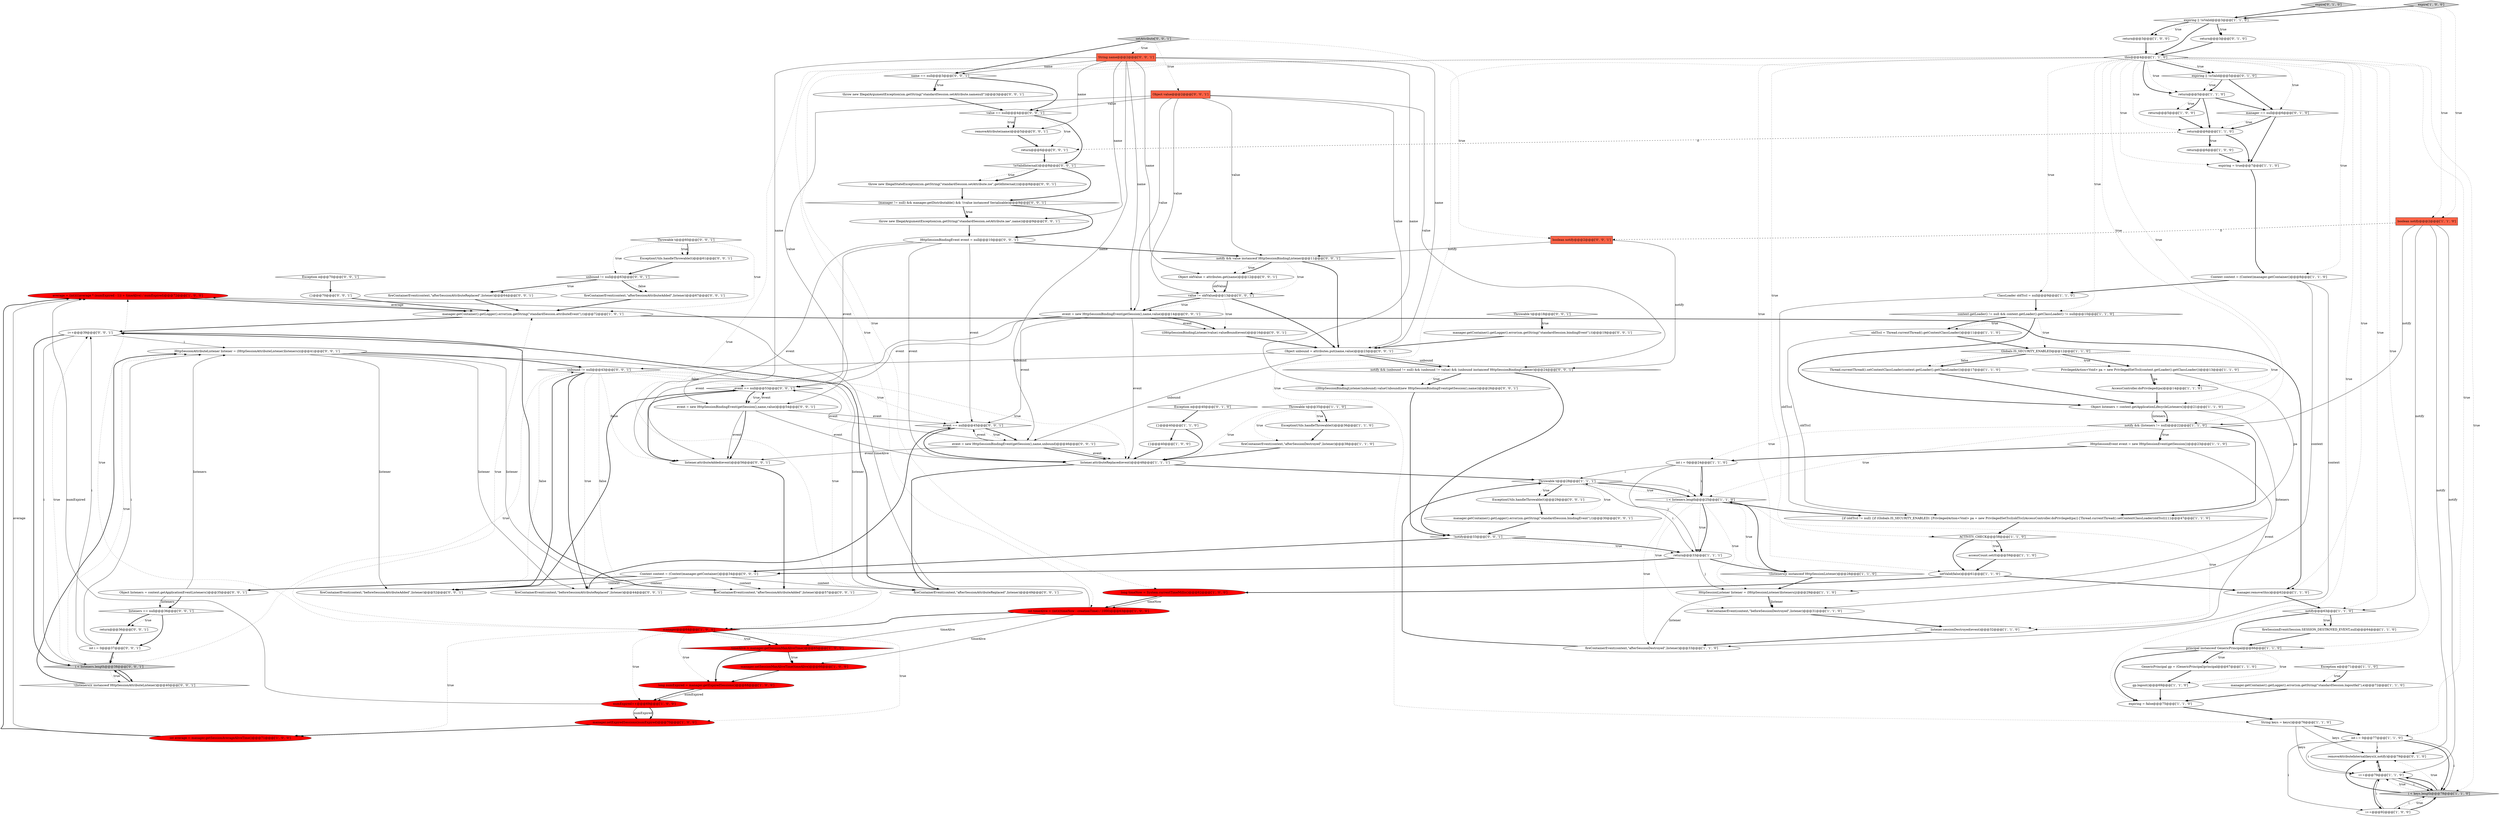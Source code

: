 digraph {
3 [style = filled, label = "average = (int)(((average * (numExpired - 1)) + timeAlive) / numExpired)@@@72@@@['1', '0', '0']", fillcolor = red, shape = ellipse image = "AAA1AAABBB1BBB"];
112 [style = filled, label = "boolean notify@@@2@@@['0', '0', '1']", fillcolor = tomato, shape = box image = "AAA0AAABBB3BBB"];
5 [style = filled, label = "int average = manager.getSessionAverageAliveTime()@@@71@@@['1', '0', '0']", fillcolor = red, shape = ellipse image = "AAA1AAABBB1BBB"];
29 [style = filled, label = "manager.setExpiredSessions(numExpired)@@@70@@@['1', '0', '0']", fillcolor = red, shape = ellipse image = "AAA1AAABBB1BBB"];
71 [style = filled, label = "event == null@@@53@@@['0', '0', '1']", fillcolor = white, shape = diamond image = "AAA0AAABBB3BBB"];
30 [style = filled, label = "return@@@6@@@['1', '0', '0']", fillcolor = white, shape = ellipse image = "AAA0AAABBB1BBB"];
19 [style = filled, label = "int i = 0@@@24@@@['1', '1', '0']", fillcolor = white, shape = ellipse image = "AAA0AAABBB1BBB"];
86 [style = filled, label = "notify && value instanceof HttpSessionBindingListener@@@11@@@['0', '0', '1']", fillcolor = white, shape = diamond image = "AAA0AAABBB3BBB"];
9 [style = filled, label = "long timeNow = System.currentTimeMillis()@@@62@@@['1', '0', '0']", fillcolor = red, shape = ellipse image = "AAA1AAABBB1BBB"];
69 [style = filled, label = "expire['0', '1', '0']", fillcolor = lightgray, shape = diamond image = "AAA0AAABBB2BBB"];
54 [style = filled, label = "manager.getContainer().getLogger().error(sm.getString(\"standardSession.attributeEvent\"),t)@@@72@@@['1', '0', '1']", fillcolor = white, shape = ellipse image = "AAA0AAABBB1BBB"];
99 [style = filled, label = "HttpSessionAttributeListener listener = (HttpSessionAttributeListener)listeners(i(@@@41@@@['0', '0', '1']", fillcolor = white, shape = ellipse image = "AAA0AAABBB3BBB"];
98 [style = filled, label = "i++@@@39@@@['0', '0', '1']", fillcolor = white, shape = ellipse image = "AAA0AAABBB3BBB"];
15 [style = filled, label = "context.getLoader() != null && context.getLoader().getClassLoader() != null@@@10@@@['1', '1', '0']", fillcolor = white, shape = diamond image = "AAA0AAABBB1BBB"];
108 [style = filled, label = "fireContainerEvent(context,\"afterSessionAttributeAdded\",listener)@@@57@@@['0', '0', '1']", fillcolor = white, shape = ellipse image = "AAA0AAABBB3BBB"];
2 [style = filled, label = "int i = 0@@@77@@@['1', '1', '0']", fillcolor = white, shape = ellipse image = "AAA0AAABBB1BBB"];
7 [style = filled, label = "i < listeners.length@@@25@@@['1', '1', '0']", fillcolor = white, shape = diamond image = "AAA0AAABBB1BBB"];
91 [style = filled, label = "removeAttribute(name)@@@5@@@['0', '0', '1']", fillcolor = white, shape = ellipse image = "AAA0AAABBB3BBB"];
93 [style = filled, label = "Exception e@@@70@@@['0', '0', '1']", fillcolor = white, shape = diamond image = "AAA0AAABBB3BBB"];
75 [style = filled, label = "manager.getContainer().getLogger().error(sm.getString(\"standardSession.bindingEvent\"),t)@@@19@@@['0', '0', '1']", fillcolor = white, shape = ellipse image = "AAA0AAABBB3BBB"];
120 [style = filled, label = "{}@@@70@@@['0', '0', '1']", fillcolor = white, shape = ellipse image = "AAA0AAABBB3BBB"];
106 [style = filled, label = "String name@@@2@@@['0', '0', '1']", fillcolor = tomato, shape = box image = "AAA0AAABBB3BBB"];
109 [style = filled, label = "Object listeners = context.getApplicationEventListeners()@@@35@@@['0', '0', '1']", fillcolor = white, shape = ellipse image = "AAA0AAABBB3BBB"];
4 [style = filled, label = "expiring = false@@@75@@@['1', '1', '0']", fillcolor = white, shape = ellipse image = "AAA0AAABBB1BBB"];
43 [style = filled, label = "numExpired++@@@69@@@['1', '0', '0']", fillcolor = red, shape = ellipse image = "AAA1AAABBB1BBB"];
51 [style = filled, label = "manager.getContainer().getLogger().error(sm.getString(\"standardSession.logoutfail\"),e)@@@72@@@['1', '1', '0']", fillcolor = white, shape = ellipse image = "AAA0AAABBB1BBB"];
70 [style = filled, label = "manager == null@@@6@@@['0', '1', '0']", fillcolor = white, shape = diamond image = "AAA0AAABBB2BBB"];
117 [style = filled, label = "throw new IllegalArgumentException(sm.getString(\"standardSession.setAttribute.namenull\"))@@@3@@@['0', '0', '1']", fillcolor = white, shape = ellipse image = "AAA0AAABBB3BBB"];
33 [style = filled, label = "manager.remove(this)@@@62@@@['1', '1', '0']", fillcolor = white, shape = ellipse image = "AAA0AAABBB1BBB"];
65 [style = filled, label = "return@@@3@@@['0', '1', '0']", fillcolor = white, shape = ellipse image = "AAA0AAABBB2BBB"];
11 [style = filled, label = "manager@@@64@@@['1', '0', '0']", fillcolor = red, shape = diamond image = "AAA1AAABBB1BBB"];
17 [style = filled, label = "ACTIVITY_CHECK@@@58@@@['1', '1', '0']", fillcolor = white, shape = diamond image = "AAA0AAABBB1BBB"];
121 [style = filled, label = "int i = 0@@@37@@@['0', '0', '1']", fillcolor = white, shape = ellipse image = "AAA0AAABBB3BBB"];
122 [style = filled, label = "name == null@@@3@@@['0', '0', '1']", fillcolor = white, shape = diamond image = "AAA0AAABBB3BBB"];
40 [style = filled, label = "return@@@5@@@['1', '0', '0']", fillcolor = white, shape = ellipse image = "AAA0AAABBB1BBB"];
68 [style = filled, label = "removeAttributeInternal(keys(i(,notify)@@@79@@@['0', '1', '0']", fillcolor = white, shape = ellipse image = "AAA0AAABBB2BBB"];
27 [style = filled, label = "String keys = keys()@@@76@@@['1', '1', '0']", fillcolor = white, shape = ellipse image = "AAA0AAABBB1BBB"];
107 [style = filled, label = "event = new HttpSessionBindingEvent(getSession(),name,value)@@@54@@@['0', '0', '1']", fillcolor = white, shape = ellipse image = "AAA0AAABBB3BBB"];
110 [style = filled, label = "!notify@@@33@@@['0', '0', '1']", fillcolor = white, shape = diamond image = "AAA0AAABBB3BBB"];
123 [style = filled, label = "(manager != null) && manager.getDistributable() && !(value instanceof Serializable)@@@9@@@['0', '0', '1']", fillcolor = white, shape = diamond image = "AAA0AAABBB3BBB"];
52 [style = filled, label = "notify@@@63@@@['1', '1', '0']", fillcolor = white, shape = diamond image = "AAA0AAABBB1BBB"];
57 [style = filled, label = "listener.sessionDestroyed(event)@@@32@@@['1', '1', '0']", fillcolor = white, shape = ellipse image = "AAA0AAABBB1BBB"];
63 [style = filled, label = "Object listeners = context.getApplicationLifecycleListeners()@@@21@@@['1', '1', '0']", fillcolor = white, shape = ellipse image = "AAA0AAABBB1BBB"];
97 [style = filled, label = "!isValidInternal()@@@8@@@['0', '0', '1']", fillcolor = white, shape = diamond image = "AAA0AAABBB3BBB"];
26 [style = filled, label = "fireContainerEvent(context,\"afterSessionDestroyed\",listener)@@@33@@@['1', '1', '0']", fillcolor = white, shape = ellipse image = "AAA0AAABBB1BBB"];
46 [style = filled, label = "!(listeners(j( instanceof HttpSessionListener)@@@28@@@['1', '1', '0']", fillcolor = white, shape = diamond image = "AAA0AAABBB1BBB"];
38 [style = filled, label = "principal instanceof GenericPrincipal@@@66@@@['1', '1', '0']", fillcolor = white, shape = diamond image = "AAA0AAABBB1BBB"];
32 [style = filled, label = "fireSessionEvent(Session.SESSION_DESTROYED_EVENT,null)@@@64@@@['1', '1', '0']", fillcolor = white, shape = ellipse image = "AAA0AAABBB1BBB"];
119 [style = filled, label = "fireContainerEvent(context,\"afterSessionAttributeAdded\",listener)@@@67@@@['0', '0', '1']", fillcolor = white, shape = ellipse image = "AAA0AAABBB3BBB"];
84 [style = filled, label = "((HttpSessionBindingListener)unbound).valueUnbound(new HttpSessionBindingEvent(getSession(),name))@@@26@@@['0', '0', '1']", fillcolor = white, shape = ellipse image = "AAA0AAABBB3BBB"];
13 [style = filled, label = "i++@@@79@@@['1', '1', '0']", fillcolor = white, shape = ellipse image = "AAA0AAABBB1BBB"];
18 [style = filled, label = "oldTccl = Thread.currentThread().getContextClassLoader()@@@11@@@['1', '1', '0']", fillcolor = white, shape = ellipse image = "AAA0AAABBB1BBB"];
56 [style = filled, label = "{}@@@40@@@['1', '0', '0']", fillcolor = white, shape = ellipse image = "AAA0AAABBB1BBB"];
96 [style = filled, label = "listeners == null@@@36@@@['0', '0', '1']", fillcolor = white, shape = diamond image = "AAA0AAABBB3BBB"];
62 [style = filled, label = "manager.setSessionMaxAliveTime(timeAlive)@@@66@@@['1', '0', '0']", fillcolor = red, shape = ellipse image = "AAA1AAABBB1BBB"];
14 [style = filled, label = "boolean notify@@@2@@@['1', '1', '0']", fillcolor = tomato, shape = box image = "AAA0AAABBB1BBB"];
31 [style = filled, label = "gp.logout()@@@69@@@['1', '1', '0']", fillcolor = white, shape = ellipse image = "AAA0AAABBB1BBB"];
76 [style = filled, label = "Throwable t@@@18@@@['0', '0', '1']", fillcolor = white, shape = diamond image = "AAA0AAABBB3BBB"];
41 [style = filled, label = "Globals.IS_SECURITY_ENABLED@@@12@@@['1', '1', '0']", fillcolor = white, shape = diamond image = "AAA0AAABBB1BBB"];
61 [style = filled, label = "return@@@33@@@['1', '1', '1']", fillcolor = white, shape = ellipse image = "AAA0AAABBB1BBB"];
25 [style = filled, label = "{if (oldTccl != null) {if (Globals.IS_SECURITY_ENABLED) {PrivilegedAction<Void> pa = new PrivilegedSetTccl(oldTccl)AccessController.doPrivileged(pa)}{Thread.currentThread().setContextClassLoader(oldTccl)}}}@@@47@@@['1', '1', '0']", fillcolor = white, shape = ellipse image = "AAA0AAABBB1BBB"];
48 [style = filled, label = "AccessController.doPrivileged(pa)@@@14@@@['1', '1', '0']", fillcolor = white, shape = ellipse image = "AAA0AAABBB1BBB"];
73 [style = filled, label = "return@@@6@@@['0', '0', '1']", fillcolor = white, shape = ellipse image = "AAA0AAABBB3BBB"];
58 [style = filled, label = "expiring || !isValid@@@3@@@['1', '1', '0']", fillcolor = white, shape = diamond image = "AAA0AAABBB1BBB"];
8 [style = filled, label = "PrivilegedAction<Void> pa = new PrivilegedSetTccl(context.getLoader().getClassLoader())@@@13@@@['1', '1', '0']", fillcolor = white, shape = ellipse image = "AAA0AAABBB1BBB"];
114 [style = filled, label = "listener.attributeAdded(event)@@@56@@@['0', '0', '1']", fillcolor = white, shape = ellipse image = "AAA0AAABBB3BBB"];
64 [style = filled, label = "return@@@6@@@['1', '1', '0']", fillcolor = white, shape = ellipse image = "AAA0AAABBB1BBB"];
42 [style = filled, label = "ExceptionUtils.handleThrowable(t)@@@36@@@['1', '1', '0']", fillcolor = white, shape = ellipse image = "AAA0AAABBB1BBB"];
50 [style = filled, label = "int timeAlive = (int)((timeNow - creationTime) / 1000)@@@63@@@['1', '0', '0']", fillcolor = red, shape = ellipse image = "AAA1AAABBB1BBB"];
105 [style = filled, label = "event = new HttpSessionBindingEvent(getSession(),name,unbound)@@@46@@@['0', '0', '1']", fillcolor = white, shape = ellipse image = "AAA0AAABBB3BBB"];
113 [style = filled, label = "throw new IllegalStateException(sm.getString(\"standardSession.setAttribute.ise\",getIdInternal()))@@@8@@@['0', '0', '1']", fillcolor = white, shape = ellipse image = "AAA0AAABBB3BBB"];
92 [style = filled, label = "return@@@36@@@['0', '0', '1']", fillcolor = white, shape = ellipse image = "AAA0AAABBB3BBB"];
104 [style = filled, label = "unbound != null@@@43@@@['0', '0', '1']", fillcolor = white, shape = diamond image = "AAA0AAABBB3BBB"];
0 [style = filled, label = "listener.attributeReplaced(event)@@@48@@@['1', '1', '1']", fillcolor = white, shape = ellipse image = "AAA0AAABBB1BBB"];
102 [style = filled, label = "unbound != null@@@63@@@['0', '0', '1']", fillcolor = white, shape = diamond image = "AAA0AAABBB3BBB"];
94 [style = filled, label = "Object oldValue = attributes.get(name)@@@12@@@['0', '0', '1']", fillcolor = white, shape = ellipse image = "AAA0AAABBB3BBB"];
6 [style = filled, label = "i++@@@92@@@['1', '0', '0']", fillcolor = white, shape = ellipse image = "AAA0AAABBB1BBB"];
82 [style = filled, label = "fireContainerEvent(context,\"afterSessionAttributeReplaced\",listener)@@@64@@@['0', '0', '1']", fillcolor = white, shape = ellipse image = "AAA0AAABBB3BBB"];
85 [style = filled, label = "ExceptionUtils.handleThrowable(t)@@@29@@@['0', '0', '1']", fillcolor = white, shape = ellipse image = "AAA0AAABBB3BBB"];
90 [style = filled, label = "!(listeners(i( instanceof HttpSessionAttributeListener)@@@40@@@['0', '0', '1']", fillcolor = white, shape = diamond image = "AAA0AAABBB3BBB"];
10 [style = filled, label = "this@@@4@@@['1', '1', '0']", fillcolor = white, shape = diamond image = "AAA0AAABBB1BBB"];
79 [style = filled, label = "value == null@@@4@@@['0', '0', '1']", fillcolor = white, shape = diamond image = "AAA0AAABBB3BBB"];
44 [style = filled, label = "long numExpired = manager.getExpiredSessions()@@@68@@@['1', '0', '0']", fillcolor = red, shape = ellipse image = "AAA1AAABBB1BBB"];
28 [style = filled, label = "expire['1', '0', '0']", fillcolor = lightgray, shape = diamond image = "AAA0AAABBB1BBB"];
100 [style = filled, label = "fireContainerEvent(context,\"beforeSessionAttributeReplaced\",listener)@@@44@@@['0', '0', '1']", fillcolor = white, shape = ellipse image = "AAA0AAABBB3BBB"];
45 [style = filled, label = "Context context = (Context)manager.getContainer()@@@8@@@['1', '1', '0']", fillcolor = white, shape = ellipse image = "AAA0AAABBB1BBB"];
49 [style = filled, label = "ClassLoader oldTccl = null@@@9@@@['1', '1', '0']", fillcolor = white, shape = ellipse image = "AAA0AAABBB1BBB"];
72 [style = filled, label = "Object unbound = attributes.put(name,value)@@@23@@@['0', '0', '1']", fillcolor = white, shape = ellipse image = "AAA0AAABBB3BBB"];
24 [style = filled, label = "timeAlive > manager.getSessionMaxAliveTime()@@@65@@@['1', '0', '0']", fillcolor = red, shape = diamond image = "AAA1AAABBB1BBB"];
88 [style = filled, label = "fireContainerEvent(context,\"afterSessionAttributeReplaced\",listener)@@@49@@@['0', '0', '1']", fillcolor = white, shape = ellipse image = "AAA0AAABBB3BBB"];
89 [style = filled, label = "((HttpSessionBindingListener)value).valueBound(event)@@@16@@@['0', '0', '1']", fillcolor = white, shape = ellipse image = "AAA0AAABBB3BBB"];
53 [style = filled, label = "return@@@5@@@['1', '1', '0']", fillcolor = white, shape = ellipse image = "AAA0AAABBB1BBB"];
101 [style = filled, label = "Throwable t@@@60@@@['0', '0', '1']", fillcolor = white, shape = diamond image = "AAA0AAABBB3BBB"];
47 [style = filled, label = "fireContainerEvent(context,\"afterSessionDestroyed\",listener)@@@38@@@['1', '1', '0']", fillcolor = white, shape = ellipse image = "AAA0AAABBB1BBB"];
83 [style = filled, label = "manager.getContainer().getLogger().error(sm.getString(\"standardSession.bindingEvent\"),t)@@@30@@@['0', '0', '1']", fillcolor = white, shape = ellipse image = "AAA0AAABBB3BBB"];
39 [style = filled, label = "return@@@3@@@['1', '0', '0']", fillcolor = white, shape = ellipse image = "AAA0AAABBB1BBB"];
60 [style = filled, label = "{}@@@40@@@['1', '1', '0']", fillcolor = white, shape = ellipse image = "AAA0AAABBB1BBB"];
36 [style = filled, label = "Throwable t@@@28@@@['1', '1', '1']", fillcolor = white, shape = diamond image = "AAA0AAABBB1BBB"];
118 [style = filled, label = "event == null@@@45@@@['0', '0', '1']", fillcolor = white, shape = diamond image = "AAA0AAABBB3BBB"];
67 [style = filled, label = "Exception e@@@40@@@['0', '1', '0']", fillcolor = white, shape = diamond image = "AAA0AAABBB2BBB"];
37 [style = filled, label = "GenericPrincipal gp = (GenericPrincipal)principal@@@67@@@['1', '1', '0']", fillcolor = white, shape = ellipse image = "AAA0AAABBB1BBB"];
116 [style = filled, label = "ExceptionUtils.handleThrowable(t)@@@61@@@['0', '0', '1']", fillcolor = white, shape = ellipse image = "AAA0AAABBB3BBB"];
81 [style = filled, label = "setAttribute['0', '0', '1']", fillcolor = lightgray, shape = diamond image = "AAA0AAABBB3BBB"];
35 [style = filled, label = "HttpSessionEvent event = new HttpSessionEvent(getSession())@@@23@@@['1', '1', '0']", fillcolor = white, shape = ellipse image = "AAA0AAABBB1BBB"];
23 [style = filled, label = "i < keys.length@@@78@@@['1', '1', '0']", fillcolor = lightgray, shape = diamond image = "AAA0AAABBB1BBB"];
20 [style = filled, label = "accessCount.set(0)@@@59@@@['1', '1', '0']", fillcolor = white, shape = ellipse image = "AAA0AAABBB1BBB"];
21 [style = filled, label = "expiring = true@@@7@@@['1', '1', '0']", fillcolor = white, shape = ellipse image = "AAA0AAABBB1BBB"];
78 [style = filled, label = "i < listeners.length@@@38@@@['0', '0', '1']", fillcolor = lightgray, shape = diamond image = "AAA0AAABBB3BBB"];
22 [style = filled, label = "fireContainerEvent(context,\"beforeSessionDestroyed\",listener)@@@31@@@['1', '1', '0']", fillcolor = white, shape = ellipse image = "AAA0AAABBB1BBB"];
115 [style = filled, label = "HttpSessionBindingEvent event = null@@@10@@@['0', '0', '1']", fillcolor = white, shape = ellipse image = "AAA0AAABBB3BBB"];
77 [style = filled, label = "throw new IllegalArgumentException(sm.getString(\"standardSession.setAttribute.iae\",name))@@@9@@@['0', '0', '1']", fillcolor = white, shape = ellipse image = "AAA0AAABBB3BBB"];
111 [style = filled, label = "Object value@@@2@@@['0', '0', '1']", fillcolor = tomato, shape = box image = "AAA0AAABBB3BBB"];
87 [style = filled, label = "Context context = (Context)manager.getContainer()@@@34@@@['0', '0', '1']", fillcolor = white, shape = ellipse image = "AAA0AAABBB3BBB"];
12 [style = filled, label = "Exception e@@@71@@@['1', '1', '0']", fillcolor = white, shape = diamond image = "AAA0AAABBB1BBB"];
103 [style = filled, label = "notify && (unbound != null) && (unbound != value) && (unbound instanceof HttpSessionBindingListener)@@@24@@@['0', '0', '1']", fillcolor = white, shape = diamond image = "AAA0AAABBB3BBB"];
34 [style = filled, label = "Thread.currentThread().setContextClassLoader(context.getLoader().getClassLoader())@@@17@@@['1', '1', '0']", fillcolor = white, shape = ellipse image = "AAA0AAABBB1BBB"];
80 [style = filled, label = "fireContainerEvent(context,\"beforeSessionAttributeAdded\",listener)@@@52@@@['0', '0', '1']", fillcolor = white, shape = ellipse image = "AAA0AAABBB3BBB"];
59 [style = filled, label = "notify && (listeners != null)@@@22@@@['1', '1', '0']", fillcolor = white, shape = diamond image = "AAA0AAABBB1BBB"];
55 [style = filled, label = "setValid(false)@@@61@@@['1', '1', '0']", fillcolor = white, shape = ellipse image = "AAA0AAABBB1BBB"];
95 [style = filled, label = "value != oldValue@@@13@@@['0', '0', '1']", fillcolor = white, shape = diamond image = "AAA0AAABBB3BBB"];
74 [style = filled, label = "event = new HttpSessionBindingEvent(getSession(),name,value)@@@14@@@['0', '0', '1']", fillcolor = white, shape = ellipse image = "AAA0AAABBB3BBB"];
66 [style = filled, label = "expiring || !isValid@@@5@@@['0', '1', '0']", fillcolor = white, shape = diamond image = "AAA0AAABBB2BBB"];
16 [style = filled, label = "HttpSessionListener listener = (HttpSessionListener)listeners(j(@@@29@@@['1', '1', '0']", fillcolor = white, shape = ellipse image = "AAA0AAABBB1BBB"];
1 [style = filled, label = "Throwable t@@@35@@@['1', '1', '0']", fillcolor = white, shape = diamond image = "AAA0AAABBB1BBB"];
10->66 [style = bold, label=""];
106->72 [style = solid, label="name"];
104->108 [style = dotted, label="false"];
7->36 [style = dotted, label="true"];
13->23 [style = solid, label="i"];
28->14 [style = dotted, label="true"];
19->61 [style = solid, label="i"];
106->122 [style = solid, label="name"];
10->63 [style = dotted, label="true"];
6->13 [style = solid, label="i"];
11->44 [style = dotted, label="true"];
81->112 [style = dotted, label="true"];
2->68 [style = solid, label="i"];
50->24 [style = solid, label="timeAlive"];
23->13 [style = bold, label=""];
78->90 [style = dotted, label="true"];
46->7 [style = bold, label=""];
7->16 [style = dotted, label="true"];
10->4 [style = dotted, label="true"];
89->72 [style = bold, label=""];
60->0 [style = bold, label=""];
78->99 [style = dotted, label="true"];
11->54 [style = dotted, label="true"];
119->54 [style = bold, label=""];
31->4 [style = bold, label=""];
1->42 [style = bold, label=""];
18->25 [style = solid, label="oldTccl"];
106->94 [style = solid, label="name"];
118->0 [style = bold, label=""];
115->114 [style = solid, label="event"];
3->54 [style = bold, label=""];
74->0 [style = solid, label="event"];
15->41 [style = dotted, label="true"];
7->61 [style = dotted, label="true"];
7->46 [style = dotted, label="true"];
79->73 [style = dotted, label="true"];
101->116 [style = dotted, label="true"];
70->21 [style = bold, label=""];
18->41 [style = bold, label=""];
99->104 [style = bold, label=""];
53->64 [style = bold, label=""];
109->96 [style = bold, label=""];
27->68 [style = solid, label="keys"];
72->105 [style = solid, label="unbound"];
118->105 [style = bold, label=""];
66->70 [style = bold, label=""];
99->100 [style = solid, label="listener"];
33->52 [style = bold, label=""];
51->4 [style = bold, label=""];
79->91 [style = dotted, label="true"];
6->23 [style = bold, label=""];
122->117 [style = dotted, label="true"];
14->68 [style = solid, label="notify"];
87->109 [style = bold, label=""];
2->13 [style = solid, label="i"];
58->39 [style = dotted, label="true"];
19->7 [style = solid, label="i"];
10->9 [style = dotted, label="true"];
104->88 [style = dotted, label="true"];
17->55 [style = bold, label=""];
105->114 [style = solid, label="event"];
106->74 [style = solid, label="name"];
115->0 [style = solid, label="event"];
10->2 [style = dotted, label="true"];
58->10 [style = bold, label=""];
1->47 [style = dotted, label="true"];
66->53 [style = dotted, label="true"];
36->7 [style = solid, label="i"];
110->61 [style = dotted, label="true"];
41->34 [style = bold, label=""];
58->65 [style = bold, label=""];
27->13 [style = solid, label="keys"];
28->58 [style = bold, label=""];
65->10 [style = bold, label=""];
109->96 [style = solid, label="listeners"];
107->114 [style = solid, label="event"];
23->6 [style = dotted, label="true"];
45->49 [style = bold, label=""];
101->54 [style = dotted, label="true"];
95->74 [style = dotted, label="true"];
15->18 [style = bold, label=""];
87->80 [style = solid, label="context"];
10->66 [style = dotted, label="true"];
50->11 [style = bold, label=""];
45->26 [style = solid, label="context"];
104->118 [style = dotted, label="true"];
10->27 [style = dotted, label="true"];
24->62 [style = bold, label=""];
68->13 [style = bold, label=""];
10->21 [style = dotted, label="true"];
103->110 [style = bold, label=""];
73->97 [style = bold, label=""];
70->64 [style = dotted, label="true"];
34->63 [style = bold, label=""];
43->3 [style = solid, label="numExpired"];
9->50 [style = bold, label=""];
10->49 [style = dotted, label="true"];
29->5 [style = bold, label=""];
64->21 [style = bold, label=""];
10->38 [style = dotted, label="true"];
10->53 [style = bold, label=""];
10->52 [style = dotted, label="true"];
111->79 [style = solid, label="value"];
118->105 [style = dotted, label="true"];
74->89 [style = solid, label="event"];
115->71 [style = solid, label="event"];
105->118 [style = solid, label="event"];
108->98 [style = bold, label=""];
11->43 [style = dotted, label="true"];
12->51 [style = dotted, label="true"];
38->31 [style = dotted, label="true"];
13->68 [style = solid, label="i"];
122->79 [style = bold, label=""];
97->123 [style = bold, label=""];
27->2 [style = bold, label=""];
106->77 [style = solid, label="name"];
71->107 [style = bold, label=""];
105->71 [style = solid, label="event"];
24->44 [style = bold, label=""];
98->99 [style = solid, label="i"];
0->36 [style = bold, label=""];
72->103 [style = bold, label=""];
111->72 [style = solid, label="value"];
58->39 [style = bold, label=""];
81->106 [style = dotted, label="true"];
101->102 [style = dotted, label="true"];
96->121 [style = bold, label=""];
104->71 [style = dotted, label="false"];
7->22 [style = dotted, label="true"];
96->92 [style = bold, label=""];
14->13 [style = solid, label="notify"];
11->24 [style = dotted, label="true"];
82->54 [style = bold, label=""];
46->16 [style = bold, label=""];
111->107 [style = solid, label="value"];
50->62 [style = solid, label="timeAlive"];
10->45 [style = dotted, label="true"];
86->95 [style = dotted, label="true"];
62->44 [style = bold, label=""];
30->21 [style = bold, label=""];
7->57 [style = dotted, label="true"];
53->40 [style = dotted, label="true"];
36->61 [style = solid, label="i"];
64->30 [style = dotted, label="true"];
49->15 [style = bold, label=""];
111->95 [style = solid, label="value"];
112->103 [style = solid, label="notify"];
64->30 [style = bold, label=""];
87->88 [style = solid, label="context"];
64->73 [style = dashed, label="0"];
85->83 [style = bold, label=""];
14->112 [style = dashed, label="0"];
78->90 [style = bold, label=""];
87->108 [style = solid, label="context"];
3->54 [style = solid, label="average"];
10->70 [style = dotted, label="true"];
72->104 [style = solid, label="unbound"];
10->53 [style = dotted, label="true"];
35->19 [style = bold, label=""];
59->35 [style = dotted, label="true"];
40->64 [style = bold, label=""];
107->114 [style = bold, label=""];
10->33 [style = dotted, label="true"];
99->88 [style = solid, label="listener"];
14->59 [style = solid, label="notify"];
44->43 [style = bold, label=""];
8->48 [style = bold, label=""];
32->38 [style = bold, label=""];
95->89 [style = dotted, label="true"];
52->32 [style = bold, label=""];
53->70 [style = bold, label=""];
102->119 [style = dotted, label="false"];
13->23 [style = bold, label=""];
48->63 [style = bold, label=""];
99->108 [style = solid, label="listener"];
59->7 [style = dotted, label="true"];
77->115 [style = bold, label=""];
123->115 [style = bold, label=""];
15->63 [style = bold, label=""];
92->121 [style = bold, label=""];
50->3 [style = solid, label="timeAlive"];
41->8 [style = bold, label=""];
5->3 [style = solid, label="average"];
95->74 [style = bold, label=""];
115->118 [style = solid, label="event"];
54->33 [style = bold, label=""];
110->61 [style = bold, label=""];
47->0 [style = bold, label=""];
121->99 [style = solid, label="i"];
17->20 [style = dotted, label="true"];
103->84 [style = bold, label=""];
63->16 [style = solid, label="listeners"];
71->107 [style = dotted, label="true"];
114->108 [style = bold, label=""];
14->52 [style = solid, label="notify"];
15->18 [style = dotted, label="true"];
109->99 [style = solid, label="listeners"];
11->5 [style = dotted, label="true"];
86->72 [style = bold, label=""];
1->42 [style = dotted, label="true"];
21->45 [style = bold, label=""];
120->54 [style = bold, label=""];
79->97 [style = bold, label=""];
74->71 [style = solid, label="event"];
98->78 [style = bold, label=""];
123->77 [style = dotted, label="true"];
36->85 [style = bold, label=""];
54->98 [style = bold, label=""];
107->118 [style = solid, label="event"];
38->37 [style = dotted, label="true"];
111->74 [style = solid, label="value"];
63->59 [style = bold, label=""];
42->47 [style = bold, label=""];
102->82 [style = bold, label=""];
111->86 [style = solid, label="value"];
58->65 [style = dotted, label="true"];
105->0 [style = bold, label=""];
10->64 [style = dotted, label="true"];
75->72 [style = bold, label=""];
86->94 [style = dotted, label="true"];
99->80 [style = solid, label="listener"];
43->29 [style = solid, label="numExpired"];
66->53 [style = bold, label=""];
80->71 [style = bold, label=""];
10->59 [style = dotted, label="true"];
106->107 [style = solid, label="name"];
112->86 [style = solid, label="notify"];
56->0 [style = bold, label=""];
78->98 [style = dotted, label="true"];
81->111 [style = dotted, label="true"];
36->7 [style = bold, label=""];
23->68 [style = dotted, label="true"];
104->114 [style = dotted, label="false"];
4->27 [style = bold, label=""];
39->10 [style = bold, label=""];
63->59 [style = solid, label="listeners"];
93->120 [style = bold, label=""];
71->114 [style = bold, label=""];
74->114 [style = solid, label="event"];
19->7 [style = bold, label=""];
104->100 [style = dotted, label="true"];
5->3 [style = bold, label=""];
70->64 [style = bold, label=""];
104->80 [style = bold, label=""];
24->62 [style = dotted, label="true"];
96->92 [style = dotted, label="true"];
104->80 [style = dotted, label="false"];
90->99 [style = bold, label=""];
8->25 [style = solid, label="pa"];
107->0 [style = solid, label="event"];
38->4 [style = bold, label=""];
121->78 [style = bold, label=""];
23->68 [style = bold, label=""];
67->60 [style = bold, label=""];
61->46 [style = bold, label=""];
2->23 [style = bold, label=""];
41->34 [style = dotted, label="false"];
10->50 [style = dotted, label="true"];
94->95 [style = solid, label="oldValue"];
121->78 [style = solid, label="i"];
37->31 [style = bold, label=""];
69->58 [style = bold, label=""];
111->103 [style = solid, label="value"];
22->57 [style = bold, label=""];
36->83 [style = dotted, label="true"];
104->0 [style = dotted, label="true"];
74->118 [style = solid, label="event"];
72->103 [style = solid, label="unbound"];
43->29 [style = bold, label=""];
61->16 [style = solid, label="j"];
1->0 [style = dotted, label="true"];
8->48 [style = solid, label="pa"];
76->75 [style = bold, label=""];
17->20 [style = bold, label=""];
9->50 [style = solid, label="timeNow"];
59->19 [style = dotted, label="true"];
74->89 [style = bold, label=""];
16->22 [style = solid, label="listener"];
10->55 [style = dotted, label="true"];
52->32 [style = dotted, label="true"];
94->95 [style = bold, label=""];
88->98 [style = bold, label=""];
76->75 [style = dotted, label="true"];
36->85 [style = dotted, label="true"];
117->79 [style = bold, label=""];
12->51 [style = bold, label=""];
41->48 [style = dotted, label="true"];
10->23 [style = dotted, label="true"];
38->37 [style = bold, label=""];
59->35 [style = bold, label=""];
19->36 [style = solid, label="i"];
106->105 [style = solid, label="name"];
106->84 [style = solid, label="name"];
44->43 [style = solid, label="numExpired"];
110->87 [style = bold, label=""];
103->84 [style = dotted, label="true"];
87->100 [style = solid, label="context"];
35->57 [style = solid, label="event"];
113->123 [style = bold, label=""];
49->25 [style = solid, label="oldTccl"];
102->119 [style = bold, label=""];
55->9 [style = bold, label=""];
60->56 [style = bold, label=""];
90->78 [style = bold, label=""];
59->25 [style = bold, label=""];
78->104 [style = dotted, label="true"];
98->78 [style = solid, label="i"];
11->29 [style = dotted, label="true"];
57->26 [style = bold, label=""];
107->71 [style = solid, label="event"];
7->26 [style = dotted, label="true"];
122->117 [style = bold, label=""];
53->40 [style = bold, label=""];
11->24 [style = bold, label=""];
25->17 [style = bold, label=""];
97->113 [style = dotted, label="true"];
10->17 [style = dotted, label="true"];
61->87 [style = bold, label=""];
10->11 [style = dotted, label="true"];
23->13 [style = dotted, label="true"];
45->22 [style = solid, label="context"];
41->8 [style = dotted, label="true"];
13->6 [style = bold, label=""];
121->98 [style = solid, label="i"];
11->3 [style = dotted, label="true"];
83->110 [style = bold, label=""];
0->88 [style = bold, label=""];
79->91 [style = bold, label=""];
116->102 [style = bold, label=""];
84->110 [style = bold, label=""];
6->23 [style = solid, label="i"];
2->6 [style = solid, label="i"];
102->82 [style = dotted, label="true"];
105->0 [style = solid, label="event"];
26->36 [style = bold, label=""];
2->23 [style = solid, label="i"];
52->38 [style = bold, label=""];
16->22 [style = bold, label=""];
101->116 [style = bold, label=""];
104->100 [style = bold, label=""];
20->55 [style = bold, label=""];
106->91 [style = solid, label="name"];
16->26 [style = solid, label="listener"];
10->15 [style = dotted, label="true"];
100->118 [style = bold, label=""];
97->113 [style = bold, label=""];
86->94 [style = bold, label=""];
95->72 [style = bold, label=""];
69->14 [style = dotted, label="true"];
81->122 [style = bold, label=""];
7->25 [style = bold, label=""];
7->61 [style = bold, label=""];
123->77 [style = bold, label=""];
91->73 [style = bold, label=""];
55->33 [style = bold, label=""];
115->86 [style = bold, label=""];
}

